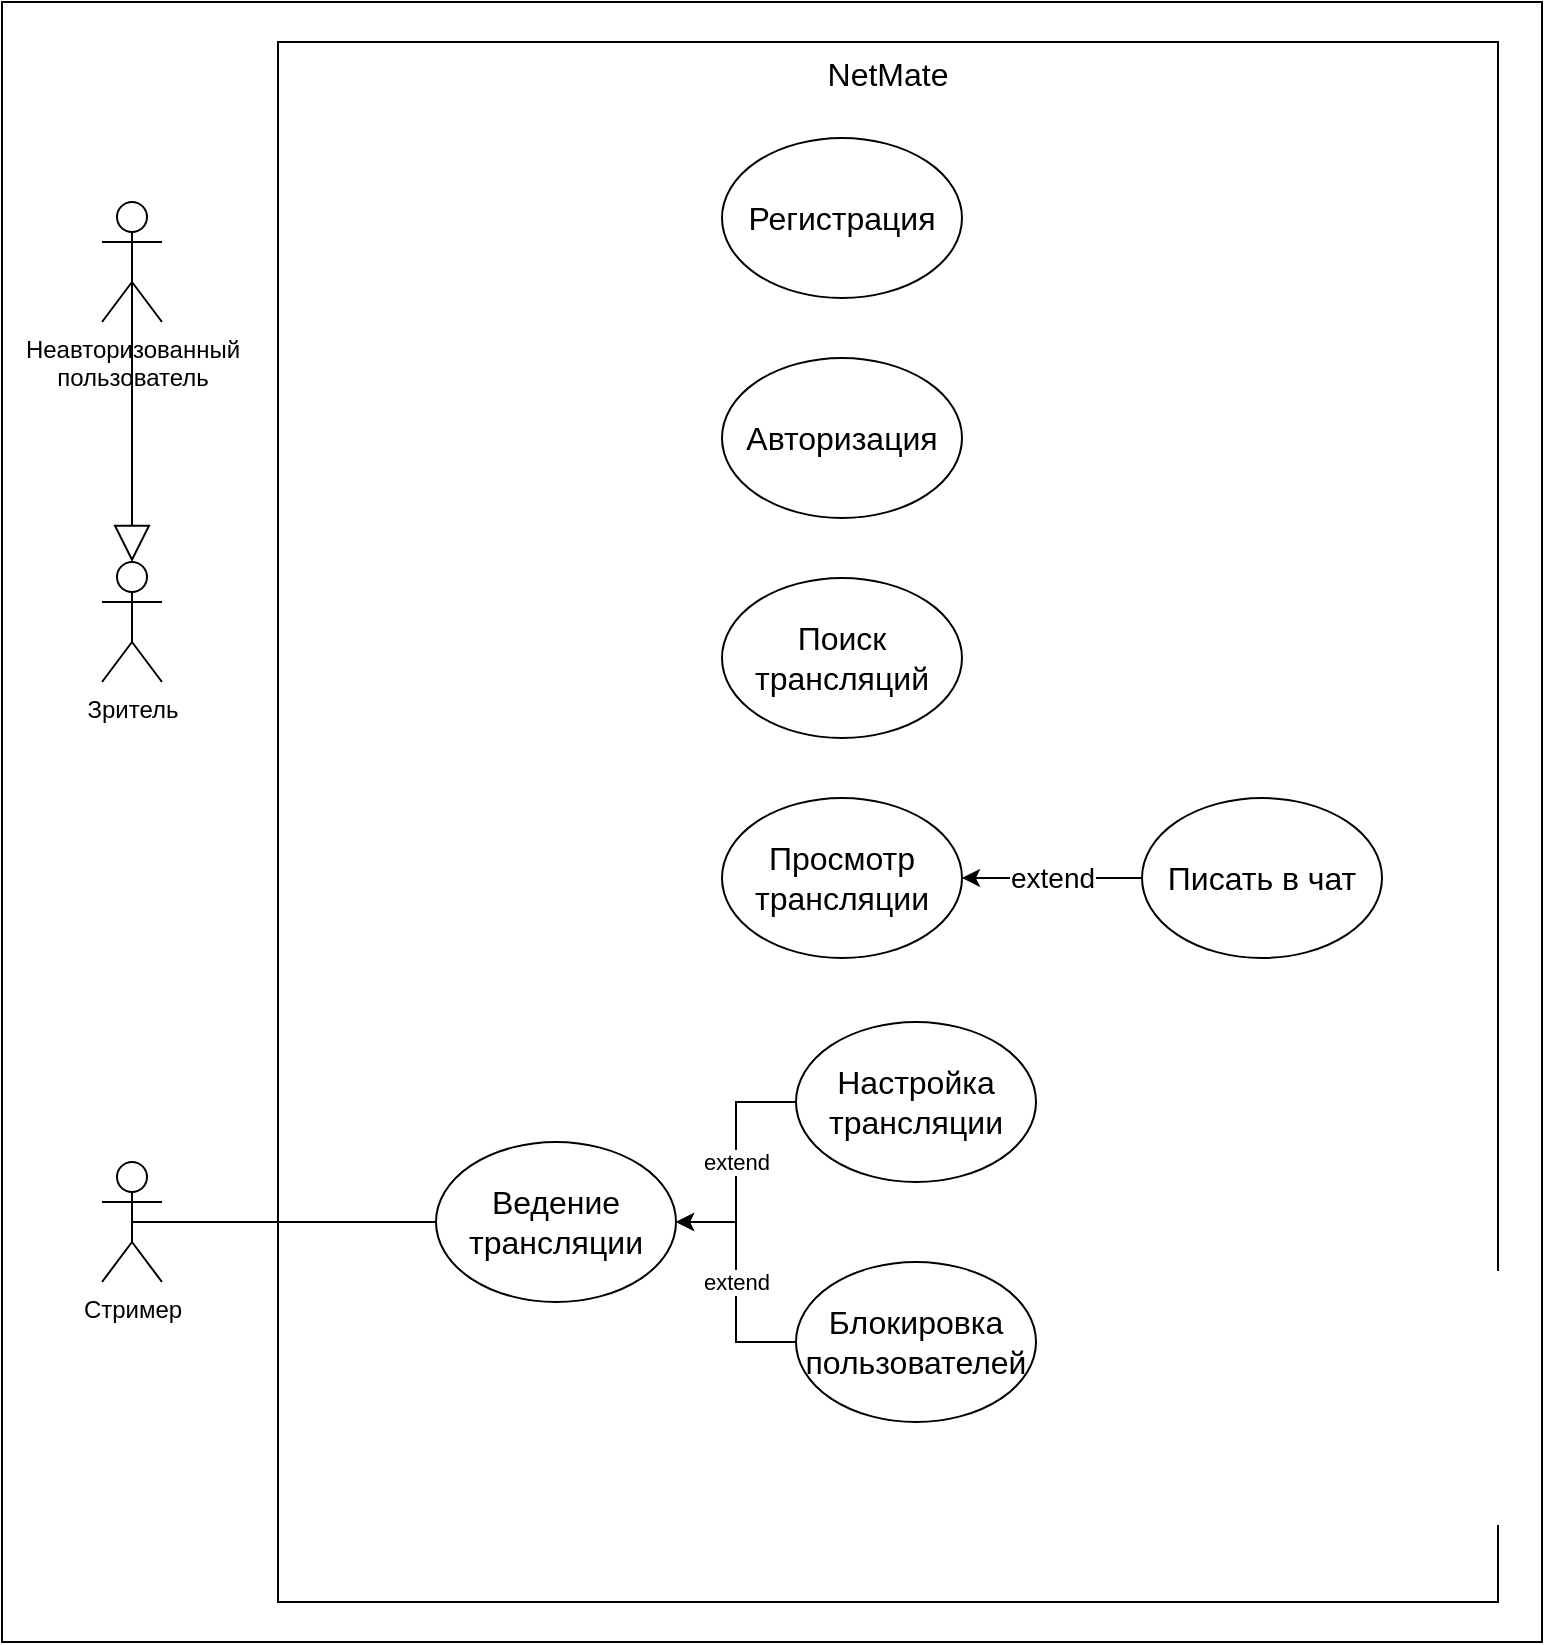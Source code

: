 <mxfile version="24.4.5" type="device">
  <diagram name="Страница — 1" id="zhSPEE8QUuminEkkHsBI">
    <mxGraphModel dx="1121" dy="1902" grid="1" gridSize="10" guides="1" tooltips="1" connect="1" arrows="1" fold="1" page="1" pageScale="1" pageWidth="827" pageHeight="1169" math="0" shadow="0">
      <root>
        <mxCell id="0" />
        <mxCell id="1" parent="0" />
        <mxCell id="wsoTdYjOOG8m2r602QKF-1" value="" style="rounded=0;whiteSpace=wrap;html=1;" parent="1" vertex="1">
          <mxGeometry x="10" y="-190" width="770" height="820" as="geometry" />
        </mxCell>
        <mxCell id="-fM8ci7U5-hMbF4uqANQ-24" value="&lt;span style=&quot;font-size: 16px;&quot;&gt;NetMate&lt;/span&gt;" style="rounded=0;whiteSpace=wrap;html=1;fillColor=none;horizontal=1;verticalAlign=top;" parent="1" vertex="1">
          <mxGeometry x="148" y="-170" width="610" height="780" as="geometry" />
        </mxCell>
        <mxCell id="-fM8ci7U5-hMbF4uqANQ-1" value="Зритель" style="shape=umlActor;verticalLabelPosition=bottom;verticalAlign=top;html=1;outlineConnect=0;" parent="1" vertex="1">
          <mxGeometry x="60" y="90" width="30" height="60" as="geometry" />
        </mxCell>
        <mxCell id="-fM8ci7U5-hMbF4uqANQ-4" value="&lt;span style=&quot;font-size: 16px;&quot;&gt;Ведение трансляции&lt;/span&gt;" style="ellipse;whiteSpace=wrap;html=1;" parent="1" vertex="1">
          <mxGeometry x="227" y="380" width="120" height="80" as="geometry" />
        </mxCell>
        <mxCell id="-fM8ci7U5-hMbF4uqANQ-15" value="&lt;font style=&quot;font-size: 16px;&quot;&gt;Поиск трансляций&lt;/font&gt;" style="ellipse;whiteSpace=wrap;html=1;" parent="1" vertex="1">
          <mxGeometry x="370" y="98" width="120" height="80" as="geometry" />
        </mxCell>
        <mxCell id="-fM8ci7U5-hMbF4uqANQ-20" value="extend" style="edgeStyle=orthogonalEdgeStyle;rounded=0;orthogonalLoop=1;jettySize=auto;html=1;exitX=0;exitY=0.5;exitDx=0;exitDy=0;entryX=1;entryY=0.5;entryDx=0;entryDy=0;curved=0;startArrow=none;startFill=0;endArrow=classic;endFill=1;fontSize=14;" parent="1" source="kRn9OQxEe0u6Z5Pbxh_v-10" target="kRn9OQxEe0u6Z5Pbxh_v-8" edge="1">
          <mxGeometry x="-0.003" relative="1" as="geometry">
            <mxPoint x="430" y="458" as="sourcePoint" />
            <mxPoint as="offset" />
          </mxGeometry>
        </mxCell>
        <mxCell id="kRn9OQxEe0u6Z5Pbxh_v-13" value="extend" style="edgeStyle=orthogonalEdgeStyle;rounded=0;orthogonalLoop=1;jettySize=auto;html=1;exitX=0;exitY=0.5;exitDx=0;exitDy=0;entryX=1;entryY=0.5;entryDx=0;entryDy=0;curved=0;" parent="1" source="kRn9OQxEe0u6Z5Pbxh_v-4" target="-fM8ci7U5-hMbF4uqANQ-4" edge="1">
          <mxGeometry relative="1" as="geometry" />
        </mxCell>
        <mxCell id="kRn9OQxEe0u6Z5Pbxh_v-4" value="&lt;font style=&quot;font-size: 16px;&quot;&gt;Настройка трансляции&lt;/font&gt;" style="ellipse;whiteSpace=wrap;html=1;" parent="1" vertex="1">
          <mxGeometry x="407" y="320" width="120" height="80" as="geometry" />
        </mxCell>
        <mxCell id="kRn9OQxEe0u6Z5Pbxh_v-8" value="&lt;span style=&quot;font-size: 16px;&quot;&gt;Просмотр трансляции&lt;/span&gt;" style="ellipse;whiteSpace=wrap;html=1;" parent="1" vertex="1">
          <mxGeometry x="370" y="208" width="120" height="80" as="geometry" />
        </mxCell>
        <mxCell id="kRn9OQxEe0u6Z5Pbxh_v-10" value="&lt;font style=&quot;font-size: 16px;&quot;&gt;Писать в чат&lt;/font&gt;" style="ellipse;whiteSpace=wrap;html=1;" parent="1" vertex="1">
          <mxGeometry x="580" y="208" width="120" height="80" as="geometry" />
        </mxCell>
        <mxCell id="kRn9OQxEe0u6Z5Pbxh_v-16" value="extend" style="edgeStyle=orthogonalEdgeStyle;rounded=0;orthogonalLoop=1;jettySize=auto;html=1;exitX=0;exitY=0.5;exitDx=0;exitDy=0;entryX=1;entryY=0.5;entryDx=0;entryDy=0;curved=0;" parent="1" source="kRn9OQxEe0u6Z5Pbxh_v-15" target="-fM8ci7U5-hMbF4uqANQ-4" edge="1">
          <mxGeometry relative="1" as="geometry" />
        </mxCell>
        <mxCell id="kRn9OQxEe0u6Z5Pbxh_v-15" value="&lt;font style=&quot;font-size: 16px;&quot;&gt;Блокировка пользователей&lt;/font&gt;" style="ellipse;whiteSpace=wrap;html=1;" parent="1" vertex="1">
          <mxGeometry x="407" y="440" width="120" height="80" as="geometry" />
        </mxCell>
        <mxCell id="kRn9OQxEe0u6Z5Pbxh_v-17" value="&lt;span style=&quot;font-size: 16px;&quot;&gt;Авторизация&lt;/span&gt;" style="ellipse;whiteSpace=wrap;html=1;" parent="1" vertex="1">
          <mxGeometry x="370" y="-12" width="120" height="80" as="geometry" />
        </mxCell>
        <mxCell id="kRn9OQxEe0u6Z5Pbxh_v-21" value="&lt;span style=&quot;font-size: 16px;&quot;&gt;Регистрация&lt;/span&gt;" style="ellipse;whiteSpace=wrap;html=1;" parent="1" vertex="1">
          <mxGeometry x="370" y="-122" width="120" height="80" as="geometry" />
        </mxCell>
        <mxCell id="f4pVbA5-XPThxlIHD0b5-6" style="edgeStyle=orthogonalEdgeStyle;rounded=0;orthogonalLoop=1;jettySize=auto;html=1;exitX=0.5;exitY=0.5;exitDx=0;exitDy=0;exitPerimeter=0;entryX=0;entryY=0.5;entryDx=0;entryDy=0;endArrow=none;endFill=0;" parent="1" source="ZFv3tHoXCfHOBrr2b7sb-1" target="-fM8ci7U5-hMbF4uqANQ-4" edge="1">
          <mxGeometry relative="1" as="geometry" />
        </mxCell>
        <mxCell id="ZFv3tHoXCfHOBrr2b7sb-1" value="Стример" style="shape=umlActor;verticalLabelPosition=bottom;verticalAlign=top;html=1;outlineConnect=0;" parent="1" vertex="1">
          <mxGeometry x="60" y="390" width="30" height="60" as="geometry" />
        </mxCell>
        <mxCell id="f4pVbA5-XPThxlIHD0b5-3" value="Неавторизованный&lt;div&gt;пользователь&lt;/div&gt;" style="shape=umlActor;verticalLabelPosition=bottom;verticalAlign=top;html=1;outlineConnect=0;" parent="1" vertex="1">
          <mxGeometry x="60" y="-90" width="30" height="60" as="geometry" />
        </mxCell>
        <mxCell id="fczmPAKl8_qNhZypd1XB-3" style="edgeStyle=orthogonalEdgeStyle;rounded=0;orthogonalLoop=1;jettySize=auto;html=1;exitX=0.5;exitY=0.5;exitDx=0;exitDy=0;exitPerimeter=0;entryX=0.5;entryY=0;entryDx=0;entryDy=0;entryPerimeter=0;endArrow=block;endFill=0;targetPerimeterSpacing=0;strokeWidth=1;endSize=16;" edge="1" parent="1" source="f4pVbA5-XPThxlIHD0b5-3" target="-fM8ci7U5-hMbF4uqANQ-1">
          <mxGeometry relative="1" as="geometry" />
        </mxCell>
      </root>
    </mxGraphModel>
  </diagram>
</mxfile>
